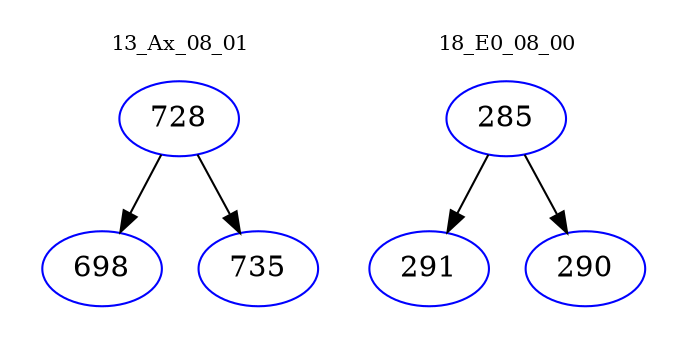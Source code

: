digraph{
subgraph cluster_0 {
color = white
label = "13_Ax_08_01";
fontsize=10;
T0_728 [label="728", color="blue"]
T0_728 -> T0_698 [color="black"]
T0_698 [label="698", color="blue"]
T0_728 -> T0_735 [color="black"]
T0_735 [label="735", color="blue"]
}
subgraph cluster_1 {
color = white
label = "18_E0_08_00";
fontsize=10;
T1_285 [label="285", color="blue"]
T1_285 -> T1_291 [color="black"]
T1_291 [label="291", color="blue"]
T1_285 -> T1_290 [color="black"]
T1_290 [label="290", color="blue"]
}
}
